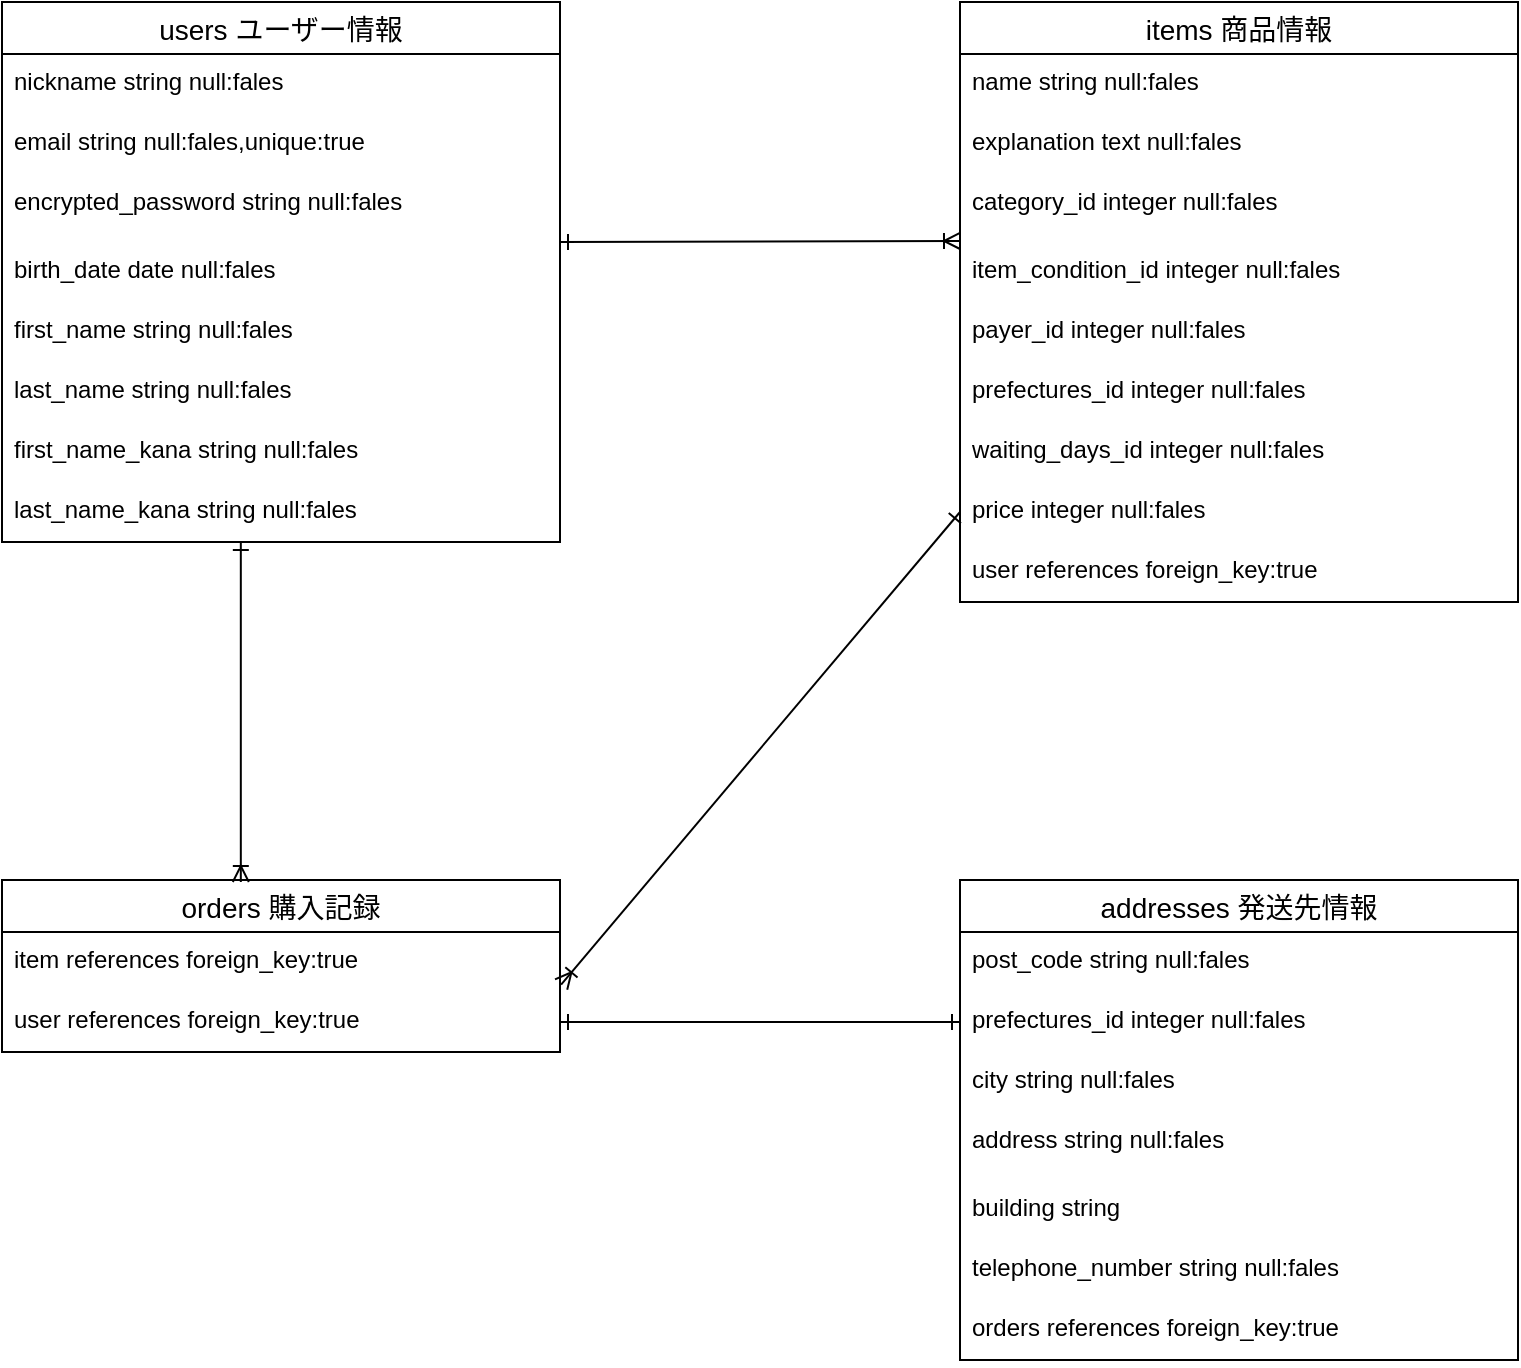 <mxfile>
    <diagram id="nI6PjYXrK6ZsUgLP3Cfz" name="FURIMA-37873">
        <mxGraphModel dx="87" dy="356" grid="1" gridSize="10" guides="1" tooltips="1" connect="1" arrows="1" fold="1" page="1" pageScale="1" pageWidth="827" pageHeight="1169" math="0" shadow="0">
            <root>
                <mxCell id="0"/>
                <mxCell id="1" parent="0"/>
                <mxCell id="29" value="users ユーザー情報" style="swimlane;fontStyle=0;childLayout=stackLayout;horizontal=1;startSize=26;horizontalStack=0;resizeParent=1;resizeParentMax=0;resizeLast=0;collapsible=1;marginBottom=0;align=center;fontSize=14;" vertex="1" parent="1">
                    <mxGeometry x="41" y="40" width="279" height="270" as="geometry"/>
                </mxCell>
                <mxCell id="30" value="nickname string null:fales" style="text;strokeColor=none;fillColor=none;spacingLeft=4;spacingRight=4;overflow=hidden;rotatable=0;points=[[0,0.5],[1,0.5]];portConstraint=eastwest;fontSize=12;" vertex="1" parent="29">
                    <mxGeometry y="26" width="279" height="30" as="geometry"/>
                </mxCell>
                <mxCell id="31" value="email string null:fales,unique:true" style="text;strokeColor=none;fillColor=none;spacingLeft=4;spacingRight=4;overflow=hidden;rotatable=0;points=[[0,0.5],[1,0.5]];portConstraint=eastwest;fontSize=12;" vertex="1" parent="29">
                    <mxGeometry y="56" width="279" height="30" as="geometry"/>
                </mxCell>
                <mxCell id="32" value="encrypted_password string null:fales" style="text;strokeColor=none;fillColor=none;spacingLeft=4;spacingRight=4;overflow=hidden;rotatable=0;points=[[0,0.5],[1,0.5]];portConstraint=eastwest;fontSize=12;" vertex="1" parent="29">
                    <mxGeometry y="86" width="279" height="34" as="geometry"/>
                </mxCell>
                <mxCell id="38" value="birth_date date null:fales" style="text;strokeColor=none;fillColor=none;spacingLeft=4;spacingRight=4;overflow=hidden;rotatable=0;points=[[0,0.5],[1,0.5]];portConstraint=eastwest;fontSize=12;" vertex="1" parent="29">
                    <mxGeometry y="120" width="279" height="30" as="geometry"/>
                </mxCell>
                <mxCell id="39" value="first_name string null:fales" style="text;strokeColor=none;fillColor=none;spacingLeft=4;spacingRight=4;overflow=hidden;rotatable=0;points=[[0,0.5],[1,0.5]];portConstraint=eastwest;fontSize=12;" vertex="1" parent="29">
                    <mxGeometry y="150" width="279" height="30" as="geometry"/>
                </mxCell>
                <mxCell id="36" value="last_name string null:fales" style="text;strokeColor=none;fillColor=none;spacingLeft=4;spacingRight=4;overflow=hidden;rotatable=0;points=[[0,0.5],[1,0.5]];portConstraint=eastwest;fontSize=12;" vertex="1" parent="29">
                    <mxGeometry y="180" width="279" height="30" as="geometry"/>
                </mxCell>
                <mxCell id="37" value="first_name_kana string null:fales" style="text;strokeColor=none;fillColor=none;spacingLeft=4;spacingRight=4;overflow=hidden;rotatable=0;points=[[0,0.5],[1,0.5]];portConstraint=eastwest;fontSize=12;" vertex="1" parent="29">
                    <mxGeometry y="210" width="279" height="30" as="geometry"/>
                </mxCell>
                <mxCell id="40" value="last_name_kana string null:fales" style="text;strokeColor=none;fillColor=none;spacingLeft=4;spacingRight=4;overflow=hidden;rotatable=0;points=[[0,0.5],[1,0.5]];portConstraint=eastwest;fontSize=12;" vertex="1" parent="29">
                    <mxGeometry y="240" width="279" height="30" as="geometry"/>
                </mxCell>
                <mxCell id="41" value="items 商品情報" style="swimlane;fontStyle=0;childLayout=stackLayout;horizontal=1;startSize=26;horizontalStack=0;resizeParent=1;resizeParentMax=0;resizeLast=0;collapsible=1;marginBottom=0;align=center;fontSize=14;" vertex="1" parent="1">
                    <mxGeometry x="520" y="40" width="279" height="300" as="geometry"/>
                </mxCell>
                <mxCell id="42" value="name string null:fales" style="text;strokeColor=none;fillColor=none;spacingLeft=4;spacingRight=4;overflow=hidden;rotatable=0;points=[[0,0.5],[1,0.5]];portConstraint=eastwest;fontSize=12;" vertex="1" parent="41">
                    <mxGeometry y="26" width="279" height="30" as="geometry"/>
                </mxCell>
                <mxCell id="43" value="explanation text null:fales" style="text;strokeColor=none;fillColor=none;spacingLeft=4;spacingRight=4;overflow=hidden;rotatable=0;points=[[0,0.5],[1,0.5]];portConstraint=eastwest;fontSize=12;" vertex="1" parent="41">
                    <mxGeometry y="56" width="279" height="30" as="geometry"/>
                </mxCell>
                <mxCell id="44" value="category_id integer null:fales" style="text;strokeColor=none;fillColor=none;spacingLeft=4;spacingRight=4;overflow=hidden;rotatable=0;points=[[0,0.5],[1,0.5]];portConstraint=eastwest;fontSize=12;" vertex="1" parent="41">
                    <mxGeometry y="86" width="279" height="34" as="geometry"/>
                </mxCell>
                <mxCell id="45" value="item_condition_id integer null:fales" style="text;strokeColor=none;fillColor=none;spacingLeft=4;spacingRight=4;overflow=hidden;rotatable=0;points=[[0,0.5],[1,0.5]];portConstraint=eastwest;fontSize=12;" vertex="1" parent="41">
                    <mxGeometry y="120" width="279" height="30" as="geometry"/>
                </mxCell>
                <mxCell id="46" value="payer_id integer null:fales" style="text;strokeColor=none;fillColor=none;spacingLeft=4;spacingRight=4;overflow=hidden;rotatable=0;points=[[0,0.5],[1,0.5]];portConstraint=eastwest;fontSize=12;" vertex="1" parent="41">
                    <mxGeometry y="150" width="279" height="30" as="geometry"/>
                </mxCell>
                <mxCell id="47" value="prefectures_id integer null:fales" style="text;strokeColor=none;fillColor=none;spacingLeft=4;spacingRight=4;overflow=hidden;rotatable=0;points=[[0,0.5],[1,0.5]];portConstraint=eastwest;fontSize=12;" vertex="1" parent="41">
                    <mxGeometry y="180" width="279" height="30" as="geometry"/>
                </mxCell>
                <mxCell id="48" value="waiting_days_id integer null:fales" style="text;strokeColor=none;fillColor=none;spacingLeft=4;spacingRight=4;overflow=hidden;rotatable=0;points=[[0,0.5],[1,0.5]];portConstraint=eastwest;fontSize=12;" vertex="1" parent="41">
                    <mxGeometry y="210" width="279" height="30" as="geometry"/>
                </mxCell>
                <mxCell id="50" value="price integer null:fales" style="text;strokeColor=none;fillColor=none;spacingLeft=4;spacingRight=4;overflow=hidden;rotatable=0;points=[[0,0.5],[1,0.5]];portConstraint=eastwest;fontSize=12;" vertex="1" parent="41">
                    <mxGeometry y="240" width="279" height="30" as="geometry"/>
                </mxCell>
                <mxCell id="49" value="user references foreign_key:true" style="text;strokeColor=none;fillColor=none;spacingLeft=4;spacingRight=4;overflow=hidden;rotatable=0;points=[[0,0.5],[1,0.5]];portConstraint=eastwest;fontSize=12;" vertex="1" parent="41">
                    <mxGeometry y="270" width="279" height="30" as="geometry"/>
                </mxCell>
                <mxCell id="51" value="addresses 発送先情報" style="swimlane;fontStyle=0;childLayout=stackLayout;horizontal=1;startSize=26;horizontalStack=0;resizeParent=1;resizeParentMax=0;resizeLast=0;collapsible=1;marginBottom=0;align=center;fontSize=14;" vertex="1" parent="1">
                    <mxGeometry x="520" y="479" width="279" height="240" as="geometry"/>
                </mxCell>
                <mxCell id="52" value="post_code string null:fales" style="text;strokeColor=none;fillColor=none;spacingLeft=4;spacingRight=4;overflow=hidden;rotatable=0;points=[[0,0.5],[1,0.5]];portConstraint=eastwest;fontSize=12;" vertex="1" parent="51">
                    <mxGeometry y="26" width="279" height="30" as="geometry"/>
                </mxCell>
                <mxCell id="53" value="prefectures_id integer null:fales" style="text;strokeColor=none;fillColor=none;spacingLeft=4;spacingRight=4;overflow=hidden;rotatable=0;points=[[0,0.5],[1,0.5]];portConstraint=eastwest;fontSize=12;" vertex="1" parent="51">
                    <mxGeometry y="56" width="279" height="30" as="geometry"/>
                </mxCell>
                <mxCell id="55" value="city string null:fales" style="text;strokeColor=none;fillColor=none;spacingLeft=4;spacingRight=4;overflow=hidden;rotatable=0;points=[[0,0.5],[1,0.5]];portConstraint=eastwest;fontSize=12;" vertex="1" parent="51">
                    <mxGeometry y="86" width="279" height="30" as="geometry"/>
                </mxCell>
                <mxCell id="54" value="address string null:fales" style="text;strokeColor=none;fillColor=none;spacingLeft=4;spacingRight=4;overflow=hidden;rotatable=0;points=[[0,0.5],[1,0.5]];portConstraint=eastwest;fontSize=12;" vertex="1" parent="51">
                    <mxGeometry y="116" width="279" height="34" as="geometry"/>
                </mxCell>
                <mxCell id="56" value="building string" style="text;strokeColor=none;fillColor=none;spacingLeft=4;spacingRight=4;overflow=hidden;rotatable=0;points=[[0,0.5],[1,0.5]];portConstraint=eastwest;fontSize=12;" vertex="1" parent="51">
                    <mxGeometry y="150" width="279" height="30" as="geometry"/>
                </mxCell>
                <mxCell id="57" value="telephone_number string null:fales" style="text;strokeColor=none;fillColor=none;spacingLeft=4;spacingRight=4;overflow=hidden;rotatable=0;points=[[0,0.5],[1,0.5]];portConstraint=eastwest;fontSize=12;" vertex="1" parent="51">
                    <mxGeometry y="180" width="279" height="30" as="geometry"/>
                </mxCell>
                <mxCell id="58" value="orders references foreign_key:true" style="text;strokeColor=none;fillColor=none;spacingLeft=4;spacingRight=4;overflow=hidden;rotatable=0;points=[[0,0.5],[1,0.5]];portConstraint=eastwest;fontSize=12;" vertex="1" parent="51">
                    <mxGeometry y="210" width="279" height="30" as="geometry"/>
                </mxCell>
                <mxCell id="60" value="orders 購入記録" style="swimlane;fontStyle=0;childLayout=stackLayout;horizontal=1;startSize=26;horizontalStack=0;resizeParent=1;resizeParentMax=0;resizeLast=0;collapsible=1;marginBottom=0;align=center;fontSize=14;" vertex="1" parent="1">
                    <mxGeometry x="41" y="479" width="279" height="86" as="geometry"/>
                </mxCell>
                <mxCell id="61" value="item references foreign_key:true" style="text;strokeColor=none;fillColor=none;spacingLeft=4;spacingRight=4;overflow=hidden;rotatable=0;points=[[0,0.5],[1,0.5]];portConstraint=eastwest;fontSize=12;" vertex="1" parent="60">
                    <mxGeometry y="26" width="279" height="30" as="geometry"/>
                </mxCell>
                <mxCell id="62" value="user references foreign_key:true" style="text;strokeColor=none;fillColor=none;spacingLeft=4;spacingRight=4;overflow=hidden;rotatable=0;points=[[0,0.5],[1,0.5]];portConstraint=eastwest;fontSize=12;" vertex="1" parent="60">
                    <mxGeometry y="56" width="279" height="30" as="geometry"/>
                </mxCell>
                <mxCell id="69" value="" style="fontSize=12;html=1;endArrow=ERoneToMany;entryX=0;entryY=-0.017;entryDx=0;entryDy=0;entryPerimeter=0;startArrow=ERone;startFill=0;" edge="1" parent="1" target="45">
                    <mxGeometry width="100" height="100" relative="1" as="geometry">
                        <mxPoint x="320" y="160" as="sourcePoint"/>
                        <mxPoint x="420" y="60" as="targetPoint"/>
                    </mxGeometry>
                </mxCell>
                <mxCell id="70" value="" style="fontSize=12;html=1;endArrow=ERoneToMany;entryX=0.428;entryY=0.012;entryDx=0;entryDy=0;exitX=0.428;exitY=1;exitDx=0;exitDy=0;entryPerimeter=0;startArrow=ERone;startFill=0;rounded=1;exitPerimeter=0;" edge="1" parent="1" source="40" target="60">
                    <mxGeometry width="100" height="100" relative="1" as="geometry">
                        <mxPoint x="330" y="200" as="sourcePoint"/>
                        <mxPoint x="180" y="450" as="targetPoint"/>
                    </mxGeometry>
                </mxCell>
                <mxCell id="71" value="" style="fontSize=12;html=1;endArrow=ERoneToMany;exitX=0;exitY=0.5;exitDx=0;exitDy=0;entryX=1.002;entryY=0.876;entryDx=0;entryDy=0;entryPerimeter=0;startArrow=ERone;startFill=0;" edge="1" parent="1" source="50" target="61">
                    <mxGeometry width="100" height="100" relative="1" as="geometry">
                        <mxPoint x="220" y="370" as="sourcePoint"/>
                        <mxPoint x="320" y="270" as="targetPoint"/>
                    </mxGeometry>
                </mxCell>
                <mxCell id="74" value="" style="fontSize=12;html=1;endArrow=ERone;startArrow=ERone;exitX=1;exitY=0.5;exitDx=0;exitDy=0;startFill=0;endFill=0;entryX=0;entryY=0.5;entryDx=0;entryDy=0;" edge="1" parent="1" source="62" target="53">
                    <mxGeometry width="100" height="100" relative="1" as="geometry">
                        <mxPoint x="313" y="572" as="sourcePoint"/>
                        <mxPoint x="413" y="472" as="targetPoint"/>
                    </mxGeometry>
                </mxCell>
            </root>
        </mxGraphModel>
    </diagram>
</mxfile>